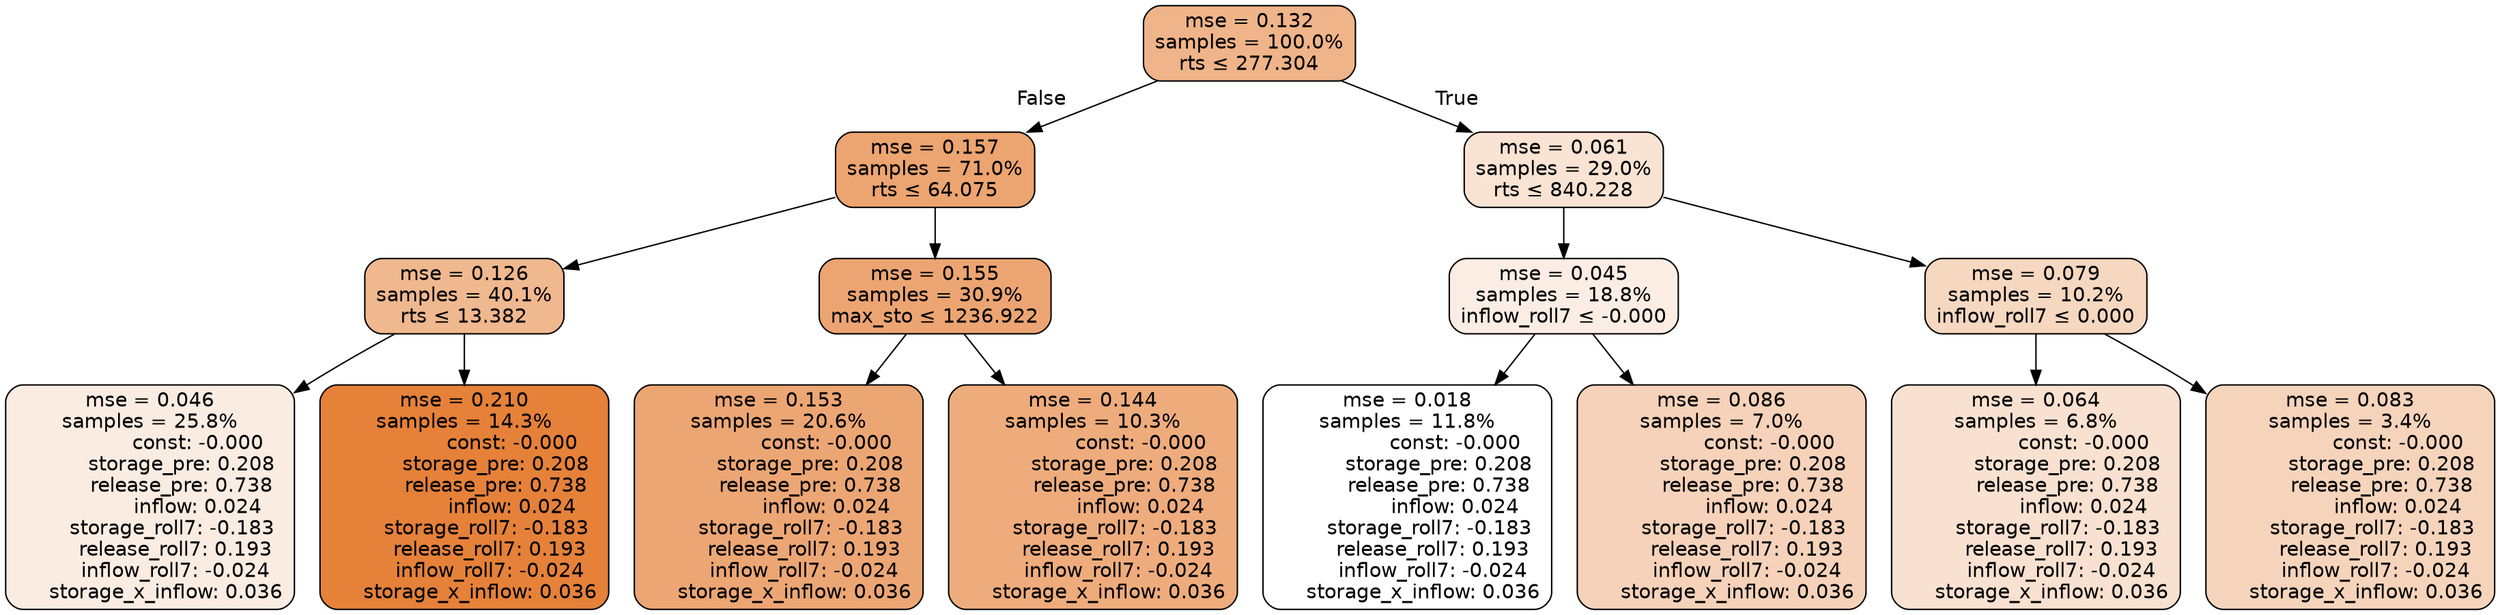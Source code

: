 digraph tree {
node [shape=rectangle, style="filled, rounded", color="black", fontname=helvetica] ;
edge [fontname=helvetica] ;
	"0" [label="mse = 0.132
samples = 100.0%
rts &le; 277.304", fillcolor="#efb489"]
	"1" [label="mse = 0.157
samples = 71.0%
rts &le; 64.075", fillcolor="#eca470"]
	"2" [label="mse = 0.126
samples = 40.1%
rts &le; 13.382", fillcolor="#f0b88f"]
	"3" [label="mse = 0.046
samples = 25.8%
               const: -0.000
          storage_pre: 0.208
          release_pre: 0.738
               inflow: 0.024
       storage_roll7: -0.183
        release_roll7: 0.193
        inflow_roll7: -0.024
     storage_x_inflow: 0.036", fillcolor="#fbece2"]
	"4" [label="mse = 0.210
samples = 14.3%
               const: -0.000
          storage_pre: 0.208
          release_pre: 0.738
               inflow: 0.024
       storage_roll7: -0.183
        release_roll7: 0.193
        inflow_roll7: -0.024
     storage_x_inflow: 0.036", fillcolor="#e58139"]
	"5" [label="mse = 0.155
samples = 30.9%
max_sto &le; 1236.922", fillcolor="#eca572"]
	"6" [label="mse = 0.153
samples = 20.6%
               const: -0.000
          storage_pre: 0.208
          release_pre: 0.738
               inflow: 0.024
       storage_roll7: -0.183
        release_roll7: 0.193
        inflow_roll7: -0.024
     storage_x_inflow: 0.036", fillcolor="#eca674"]
	"7" [label="mse = 0.144
samples = 10.3%
               const: -0.000
          storage_pre: 0.208
          release_pre: 0.738
               inflow: 0.024
       storage_roll7: -0.183
        release_roll7: 0.193
        inflow_roll7: -0.024
     storage_x_inflow: 0.036", fillcolor="#eeac7d"]
	"8" [label="mse = 0.061
samples = 29.0%
rts &le; 840.228", fillcolor="#f9e3d3"]
	"9" [label="mse = 0.045
samples = 18.8%
inflow_roll7 &le; -0.000", fillcolor="#fbede3"]
	"10" [label="mse = 0.018
samples = 11.8%
               const: -0.000
          storage_pre: 0.208
          release_pre: 0.738
               inflow: 0.024
       storage_roll7: -0.183
        release_roll7: 0.193
        inflow_roll7: -0.024
     storage_x_inflow: 0.036", fillcolor="#ffffff"]
	"11" [label="mse = 0.086
samples = 7.0%
               const: -0.000
          storage_pre: 0.208
          release_pre: 0.738
               inflow: 0.024
       storage_roll7: -0.183
        release_roll7: 0.193
        inflow_roll7: -0.024
     storage_x_inflow: 0.036", fillcolor="#f5d2b9"]
	"12" [label="mse = 0.079
samples = 10.2%
inflow_roll7 &le; 0.000", fillcolor="#f6d7c0"]
	"13" [label="mse = 0.064
samples = 6.8%
               const: -0.000
          storage_pre: 0.208
          release_pre: 0.738
               inflow: 0.024
       storage_roll7: -0.183
        release_roll7: 0.193
        inflow_roll7: -0.024
     storage_x_inflow: 0.036", fillcolor="#f8e1d0"]
	"14" [label="mse = 0.083
samples = 3.4%
               const: -0.000
          storage_pre: 0.208
          release_pre: 0.738
               inflow: 0.024
       storage_roll7: -0.183
        release_roll7: 0.193
        inflow_roll7: -0.024
     storage_x_inflow: 0.036", fillcolor="#f6d4bc"]

	"0" -> "1" [labeldistance=2.5, labelangle=45, headlabel="False"]
	"1" -> "2"
	"2" -> "3"
	"2" -> "4"
	"1" -> "5"
	"5" -> "6"
	"5" -> "7"
	"0" -> "8" [labeldistance=2.5, labelangle=-45, headlabel="True"]
	"8" -> "9"
	"9" -> "10"
	"9" -> "11"
	"8" -> "12"
	"12" -> "13"
	"12" -> "14"
}